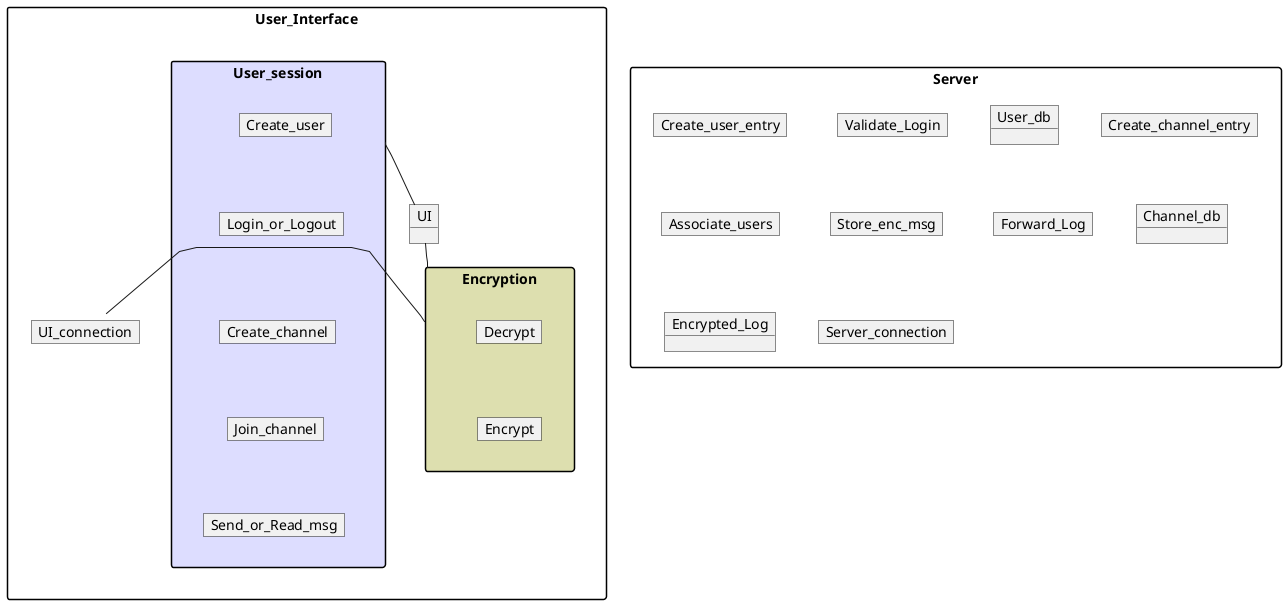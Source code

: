 @startuml
skinparam packageStyle rectangle
skinparam linetype polyline
package User_Interface {


	package User_session #DDDDFF {
		map Create_user {
		}
		map Login_or_Logout{
		}
		map Create_channel{
		}
		map Join_channel{
		}
		map Send_or_Read_msg{
		}
	}
	object UI {

		}
	package Encryption #DDDFAF{
		map Encrypt {

		}
		map Decrypt {

		}
	}
	map UI_connection {

	}	
}

package Server {
	map Create_user_entry {
	}
	map Validate_Login{
	}
	object User_db{
	}
	map Create_channel_entry	{
	}
	map Associate_users{
	}
	map Store_enc_msg{
	}
	map Forward_Log{
	}
	object Channel_db{
	}
	object Encrypted_Log{
	}
	map Server_connection {
	}

}
Create_user -[hidden]down- Login_or_Logout
Login_or_Logout -[hidden]down- Create_channel
Create_channel -[hidden]down- Join_channel
Join_channel -[hidden]down- Send_or_Read_msg

Decrypt -[hidden]down- Encrypt

Create_user -[hidden]left- UI
User_session -- UI

UI -- Encryption
Decrypt -[hidden]left- UI_connection
Encryption -- UI_connection
@enduml